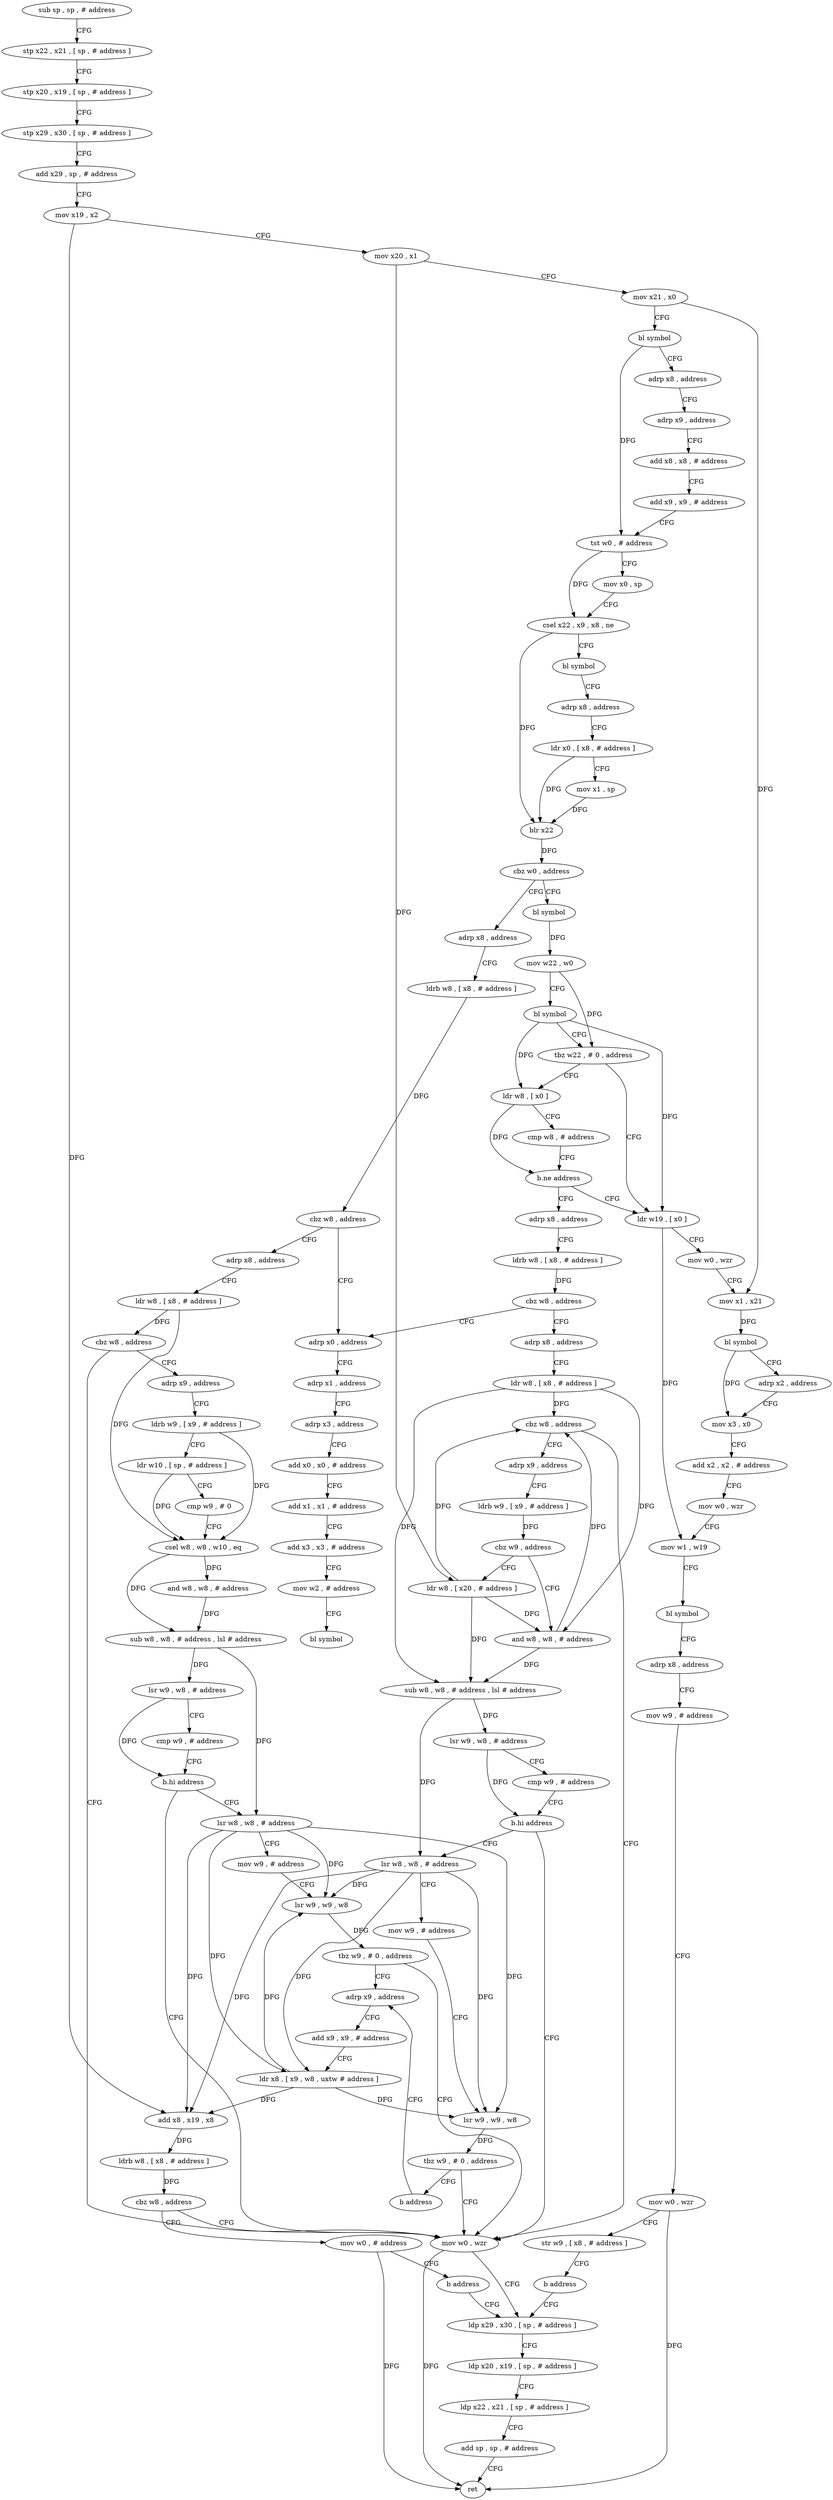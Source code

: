 digraph "func" {
"4216516" [label = "sub sp , sp , # address" ]
"4216520" [label = "stp x22 , x21 , [ sp , # address ]" ]
"4216524" [label = "stp x20 , x19 , [ sp , # address ]" ]
"4216528" [label = "stp x29 , x30 , [ sp , # address ]" ]
"4216532" [label = "add x29 , sp , # address" ]
"4216536" [label = "mov x19 , x2" ]
"4216540" [label = "mov x20 , x1" ]
"4216544" [label = "mov x21 , x0" ]
"4216548" [label = "bl symbol" ]
"4216552" [label = "adrp x8 , address" ]
"4216556" [label = "adrp x9 , address" ]
"4216560" [label = "add x8 , x8 , # address" ]
"4216564" [label = "add x9 , x9 , # address" ]
"4216568" [label = "tst w0 , # address" ]
"4216572" [label = "mov x0 , sp" ]
"4216576" [label = "csel x22 , x9 , x8 , ne" ]
"4216580" [label = "bl symbol" ]
"4216584" [label = "adrp x8 , address" ]
"4216588" [label = "ldr x0 , [ x8 , # address ]" ]
"4216592" [label = "mov x1 , sp" ]
"4216596" [label = "blr x22" ]
"4216600" [label = "cbz w0 , address" ]
"4216772" [label = "adrp x8 , address" ]
"4216604" [label = "bl symbol" ]
"4216776" [label = "ldrb w8 , [ x8 , # address ]" ]
"4216780" [label = "cbz w8 , address" ]
"4216908" [label = "adrp x0 , address" ]
"4216784" [label = "adrp x8 , address" ]
"4216608" [label = "mov w22 , w0" ]
"4216612" [label = "bl symbol" ]
"4216616" [label = "tbz w22 , # 0 , address" ]
"4216712" [label = "ldr w19 , [ x0 ]" ]
"4216620" [label = "ldr w8 , [ x0 ]" ]
"4216912" [label = "adrp x1 , address" ]
"4216916" [label = "adrp x3 , address" ]
"4216920" [label = "add x0 , x0 , # address" ]
"4216924" [label = "add x1 , x1 , # address" ]
"4216928" [label = "add x3 , x3 , # address" ]
"4216932" [label = "mov w2 , # address" ]
"4216936" [label = "bl symbol" ]
"4216788" [label = "ldr w8 , [ x8 , # address ]" ]
"4216792" [label = "cbz w8 , address" ]
"4216884" [label = "mov w0 , wzr" ]
"4216796" [label = "adrp x9 , address" ]
"4216716" [label = "mov w0 , wzr" ]
"4216720" [label = "mov x1 , x21" ]
"4216724" [label = "bl symbol" ]
"4216728" [label = "adrp x2 , address" ]
"4216732" [label = "mov x3 , x0" ]
"4216736" [label = "add x2 , x2 , # address" ]
"4216740" [label = "mov w0 , wzr" ]
"4216744" [label = "mov w1 , w19" ]
"4216748" [label = "bl symbol" ]
"4216752" [label = "adrp x8 , address" ]
"4216756" [label = "mov w9 , # address" ]
"4216760" [label = "mov w0 , wzr" ]
"4216764" [label = "str w9 , [ x8 , # address ]" ]
"4216768" [label = "b address" ]
"4216888" [label = "ldp x29 , x30 , [ sp , # address ]" ]
"4216624" [label = "cmp w8 , # address" ]
"4216628" [label = "b.ne address" ]
"4216632" [label = "adrp x8 , address" ]
"4216800" [label = "ldrb w9 , [ x9 , # address ]" ]
"4216804" [label = "ldr w10 , [ sp , # address ]" ]
"4216808" [label = "cmp w9 , # 0" ]
"4216812" [label = "csel w8 , w8 , w10 , eq" ]
"4216816" [label = "and w8 , w8 , # address" ]
"4216820" [label = "sub w8 , w8 , # address , lsl # address" ]
"4216824" [label = "lsr w9 , w8 , # address" ]
"4216828" [label = "cmp w9 , # address" ]
"4216832" [label = "b.hi address" ]
"4216836" [label = "lsr w8 , w8 , # address" ]
"4216892" [label = "ldp x20 , x19 , [ sp , # address ]" ]
"4216896" [label = "ldp x22 , x21 , [ sp , # address ]" ]
"4216900" [label = "add sp , sp , # address" ]
"4216904" [label = "ret" ]
"4216636" [label = "ldrb w8 , [ x8 , # address ]" ]
"4216640" [label = "cbz w8 , address" ]
"4216644" [label = "adrp x8 , address" ]
"4216840" [label = "mov w9 , # address" ]
"4216844" [label = "lsr w9 , w9 , w8" ]
"4216848" [label = "tbz w9 , # 0 , address" ]
"4216852" [label = "adrp x9 , address" ]
"4216648" [label = "ldr w8 , [ x8 , # address ]" ]
"4216652" [label = "cbz w8 , address" ]
"4216656" [label = "adrp x9 , address" ]
"4216856" [label = "add x9 , x9 , # address" ]
"4216860" [label = "ldr x8 , [ x9 , w8 , uxtw # address ]" ]
"4216864" [label = "add x8 , x19 , x8" ]
"4216868" [label = "ldrb w8 , [ x8 , # address ]" ]
"4216872" [label = "cbz w8 , address" ]
"4216876" [label = "mov w0 , # address" ]
"4216660" [label = "ldrb w9 , [ x9 , # address ]" ]
"4216664" [label = "cbz w9 , address" ]
"4216672" [label = "and w8 , w8 , # address" ]
"4216668" [label = "ldr w8 , [ x20 , # address ]" ]
"4216880" [label = "b address" ]
"4216676" [label = "sub w8 , w8 , # address , lsl # address" ]
"4216680" [label = "lsr w9 , w8 , # address" ]
"4216684" [label = "cmp w9 , # address" ]
"4216688" [label = "b.hi address" ]
"4216692" [label = "lsr w8 , w8 , # address" ]
"4216696" [label = "mov w9 , # address" ]
"4216700" [label = "lsr w9 , w9 , w8" ]
"4216704" [label = "tbz w9 , # 0 , address" ]
"4216708" [label = "b address" ]
"4216516" -> "4216520" [ label = "CFG" ]
"4216520" -> "4216524" [ label = "CFG" ]
"4216524" -> "4216528" [ label = "CFG" ]
"4216528" -> "4216532" [ label = "CFG" ]
"4216532" -> "4216536" [ label = "CFG" ]
"4216536" -> "4216540" [ label = "CFG" ]
"4216536" -> "4216864" [ label = "DFG" ]
"4216540" -> "4216544" [ label = "CFG" ]
"4216540" -> "4216668" [ label = "DFG" ]
"4216544" -> "4216548" [ label = "CFG" ]
"4216544" -> "4216720" [ label = "DFG" ]
"4216548" -> "4216552" [ label = "CFG" ]
"4216548" -> "4216568" [ label = "DFG" ]
"4216552" -> "4216556" [ label = "CFG" ]
"4216556" -> "4216560" [ label = "CFG" ]
"4216560" -> "4216564" [ label = "CFG" ]
"4216564" -> "4216568" [ label = "CFG" ]
"4216568" -> "4216572" [ label = "CFG" ]
"4216568" -> "4216576" [ label = "DFG" ]
"4216572" -> "4216576" [ label = "CFG" ]
"4216576" -> "4216580" [ label = "CFG" ]
"4216576" -> "4216596" [ label = "DFG" ]
"4216580" -> "4216584" [ label = "CFG" ]
"4216584" -> "4216588" [ label = "CFG" ]
"4216588" -> "4216592" [ label = "CFG" ]
"4216588" -> "4216596" [ label = "DFG" ]
"4216592" -> "4216596" [ label = "DFG" ]
"4216596" -> "4216600" [ label = "DFG" ]
"4216600" -> "4216772" [ label = "CFG" ]
"4216600" -> "4216604" [ label = "CFG" ]
"4216772" -> "4216776" [ label = "CFG" ]
"4216604" -> "4216608" [ label = "DFG" ]
"4216776" -> "4216780" [ label = "DFG" ]
"4216780" -> "4216908" [ label = "CFG" ]
"4216780" -> "4216784" [ label = "CFG" ]
"4216908" -> "4216912" [ label = "CFG" ]
"4216784" -> "4216788" [ label = "CFG" ]
"4216608" -> "4216612" [ label = "CFG" ]
"4216608" -> "4216616" [ label = "DFG" ]
"4216612" -> "4216616" [ label = "CFG" ]
"4216612" -> "4216712" [ label = "DFG" ]
"4216612" -> "4216620" [ label = "DFG" ]
"4216616" -> "4216712" [ label = "CFG" ]
"4216616" -> "4216620" [ label = "CFG" ]
"4216712" -> "4216716" [ label = "CFG" ]
"4216712" -> "4216744" [ label = "DFG" ]
"4216620" -> "4216624" [ label = "CFG" ]
"4216620" -> "4216628" [ label = "DFG" ]
"4216912" -> "4216916" [ label = "CFG" ]
"4216916" -> "4216920" [ label = "CFG" ]
"4216920" -> "4216924" [ label = "CFG" ]
"4216924" -> "4216928" [ label = "CFG" ]
"4216928" -> "4216932" [ label = "CFG" ]
"4216932" -> "4216936" [ label = "CFG" ]
"4216788" -> "4216792" [ label = "DFG" ]
"4216788" -> "4216812" [ label = "DFG" ]
"4216792" -> "4216884" [ label = "CFG" ]
"4216792" -> "4216796" [ label = "CFG" ]
"4216884" -> "4216888" [ label = "CFG" ]
"4216884" -> "4216904" [ label = "DFG" ]
"4216796" -> "4216800" [ label = "CFG" ]
"4216716" -> "4216720" [ label = "CFG" ]
"4216720" -> "4216724" [ label = "DFG" ]
"4216724" -> "4216728" [ label = "CFG" ]
"4216724" -> "4216732" [ label = "DFG" ]
"4216728" -> "4216732" [ label = "CFG" ]
"4216732" -> "4216736" [ label = "CFG" ]
"4216736" -> "4216740" [ label = "CFG" ]
"4216740" -> "4216744" [ label = "CFG" ]
"4216744" -> "4216748" [ label = "CFG" ]
"4216748" -> "4216752" [ label = "CFG" ]
"4216752" -> "4216756" [ label = "CFG" ]
"4216756" -> "4216760" [ label = "CFG" ]
"4216760" -> "4216764" [ label = "CFG" ]
"4216760" -> "4216904" [ label = "DFG" ]
"4216764" -> "4216768" [ label = "CFG" ]
"4216768" -> "4216888" [ label = "CFG" ]
"4216888" -> "4216892" [ label = "CFG" ]
"4216624" -> "4216628" [ label = "CFG" ]
"4216628" -> "4216712" [ label = "CFG" ]
"4216628" -> "4216632" [ label = "CFG" ]
"4216632" -> "4216636" [ label = "CFG" ]
"4216800" -> "4216804" [ label = "CFG" ]
"4216800" -> "4216812" [ label = "DFG" ]
"4216804" -> "4216808" [ label = "CFG" ]
"4216804" -> "4216812" [ label = "DFG" ]
"4216808" -> "4216812" [ label = "CFG" ]
"4216812" -> "4216816" [ label = "DFG" ]
"4216812" -> "4216820" [ label = "DFG" ]
"4216816" -> "4216820" [ label = "DFG" ]
"4216820" -> "4216824" [ label = "DFG" ]
"4216820" -> "4216836" [ label = "DFG" ]
"4216824" -> "4216828" [ label = "CFG" ]
"4216824" -> "4216832" [ label = "DFG" ]
"4216828" -> "4216832" [ label = "CFG" ]
"4216832" -> "4216884" [ label = "CFG" ]
"4216832" -> "4216836" [ label = "CFG" ]
"4216836" -> "4216840" [ label = "CFG" ]
"4216836" -> "4216844" [ label = "DFG" ]
"4216836" -> "4216860" [ label = "DFG" ]
"4216836" -> "4216864" [ label = "DFG" ]
"4216836" -> "4216700" [ label = "DFG" ]
"4216892" -> "4216896" [ label = "CFG" ]
"4216896" -> "4216900" [ label = "CFG" ]
"4216900" -> "4216904" [ label = "CFG" ]
"4216636" -> "4216640" [ label = "DFG" ]
"4216640" -> "4216908" [ label = "CFG" ]
"4216640" -> "4216644" [ label = "CFG" ]
"4216644" -> "4216648" [ label = "CFG" ]
"4216840" -> "4216844" [ label = "CFG" ]
"4216844" -> "4216848" [ label = "DFG" ]
"4216848" -> "4216884" [ label = "CFG" ]
"4216848" -> "4216852" [ label = "CFG" ]
"4216852" -> "4216856" [ label = "CFG" ]
"4216648" -> "4216652" [ label = "DFG" ]
"4216648" -> "4216672" [ label = "DFG" ]
"4216648" -> "4216676" [ label = "DFG" ]
"4216652" -> "4216884" [ label = "CFG" ]
"4216652" -> "4216656" [ label = "CFG" ]
"4216656" -> "4216660" [ label = "CFG" ]
"4216856" -> "4216860" [ label = "CFG" ]
"4216860" -> "4216864" [ label = "DFG" ]
"4216860" -> "4216844" [ label = "DFG" ]
"4216860" -> "4216700" [ label = "DFG" ]
"4216864" -> "4216868" [ label = "DFG" ]
"4216868" -> "4216872" [ label = "DFG" ]
"4216872" -> "4216884" [ label = "CFG" ]
"4216872" -> "4216876" [ label = "CFG" ]
"4216876" -> "4216880" [ label = "CFG" ]
"4216876" -> "4216904" [ label = "DFG" ]
"4216660" -> "4216664" [ label = "DFG" ]
"4216664" -> "4216672" [ label = "CFG" ]
"4216664" -> "4216668" [ label = "CFG" ]
"4216672" -> "4216676" [ label = "DFG" ]
"4216672" -> "4216652" [ label = "DFG" ]
"4216668" -> "4216672" [ label = "DFG" ]
"4216668" -> "4216652" [ label = "DFG" ]
"4216668" -> "4216676" [ label = "DFG" ]
"4216880" -> "4216888" [ label = "CFG" ]
"4216676" -> "4216680" [ label = "DFG" ]
"4216676" -> "4216692" [ label = "DFG" ]
"4216680" -> "4216684" [ label = "CFG" ]
"4216680" -> "4216688" [ label = "DFG" ]
"4216684" -> "4216688" [ label = "CFG" ]
"4216688" -> "4216884" [ label = "CFG" ]
"4216688" -> "4216692" [ label = "CFG" ]
"4216692" -> "4216696" [ label = "CFG" ]
"4216692" -> "4216844" [ label = "DFG" ]
"4216692" -> "4216860" [ label = "DFG" ]
"4216692" -> "4216864" [ label = "DFG" ]
"4216692" -> "4216700" [ label = "DFG" ]
"4216696" -> "4216700" [ label = "CFG" ]
"4216700" -> "4216704" [ label = "DFG" ]
"4216704" -> "4216884" [ label = "CFG" ]
"4216704" -> "4216708" [ label = "CFG" ]
"4216708" -> "4216852" [ label = "CFG" ]
}
